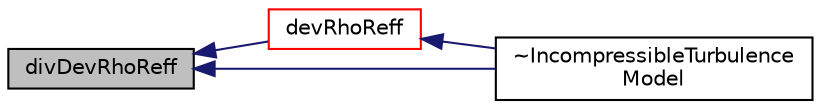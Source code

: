 digraph "divDevRhoReff"
{
  bgcolor="transparent";
  edge [fontname="Helvetica",fontsize="10",labelfontname="Helvetica",labelfontsize="10"];
  node [fontname="Helvetica",fontsize="10",shape=record];
  rankdir="LR";
  Node692 [label="divDevRhoReff",height=0.2,width=0.4,color="black", fillcolor="grey75", style="filled", fontcolor="black"];
  Node692 -> Node693 [dir="back",color="midnightblue",fontsize="10",style="solid",fontname="Helvetica"];
  Node693 [label="devRhoReff",height=0.2,width=0.4,color="red",URL="$a32045.html#aedf05483d3f92845e23b6dae794b8712",tooltip="Return the effective stress tensor. "];
  Node693 -> Node698 [dir="back",color="midnightblue",fontsize="10",style="solid",fontname="Helvetica"];
  Node698 [label="~IncompressibleTurbulence\lModel",height=0.2,width=0.4,color="black",URL="$a32045.html#ada9ac877eb15f5f277b110deed440aa8",tooltip="Destructor. "];
  Node692 -> Node698 [dir="back",color="midnightblue",fontsize="10",style="solid",fontname="Helvetica"];
}
